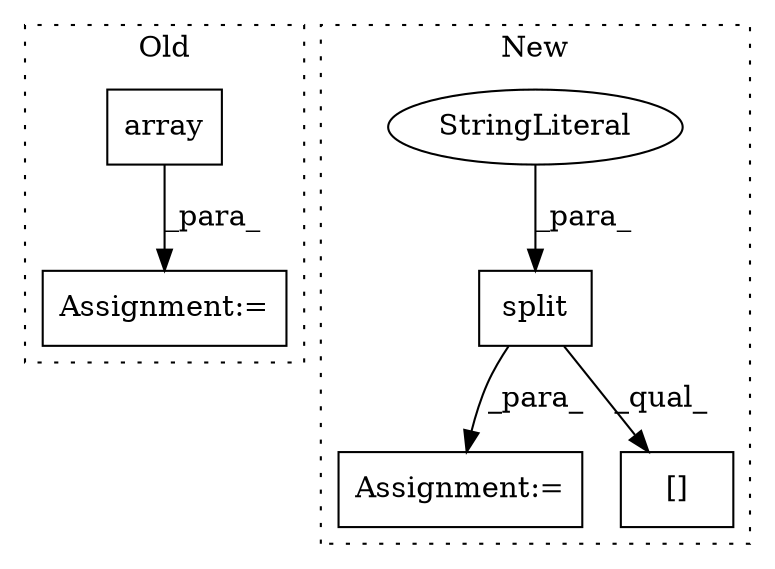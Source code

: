 digraph G {
subgraph cluster0 {
1 [label="array" a="32" s="14207,14218" l="6,1" shape="box"];
4 [label="Assignment:=" a="7" s="14199" l="1" shape="box"];
label = "Old";
style="dotted";
}
subgraph cluster1 {
2 [label="split" a="32" s="13809,13824" l="6,1" shape="box"];
3 [label="StringLiteral" a="45" s="13815" l="9" shape="ellipse"];
5 [label="Assignment:=" a="7" s="13948" l="1" shape="box"];
6 [label="[]" a="2" s="13782,13827" l="44,1" shape="box"];
label = "New";
style="dotted";
}
1 -> 4 [label="_para_"];
2 -> 6 [label="_qual_"];
2 -> 5 [label="_para_"];
3 -> 2 [label="_para_"];
}